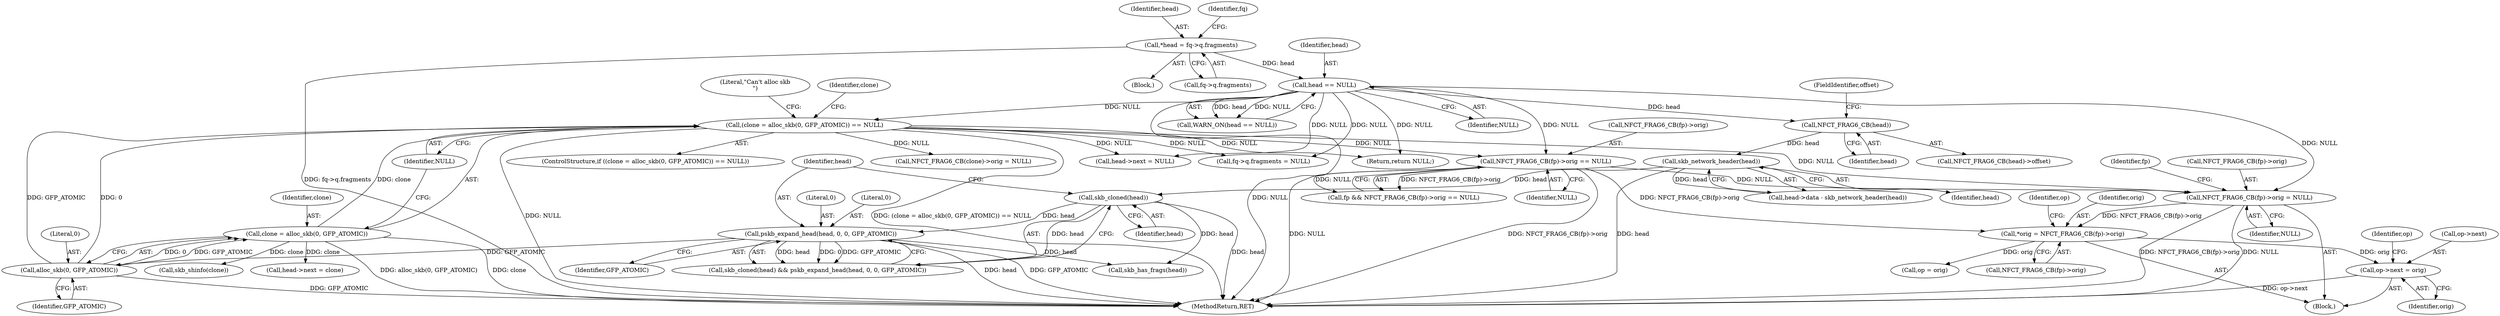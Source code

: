 digraph "0_linux_9e2dcf72023d1447f09c47d77c99b0c49659e5ce_0@pointer" {
"1000530" [label="(Call,op->next = orig)"];
"1000524" [label="(Call,*orig = NFCT_FRAG6_CB(fp)->orig)"];
"1000498" [label="(Call,NFCT_FRAG6_CB(fp)->orig == NULL)"];
"1000125" [label="(Call,head == NULL)"];
"1000114" [label="(Call,*head = fq->q.fragments)"];
"1000187" [label="(Call,(clone = alloc_skb(0, GFP_ATOMIC)) == NULL)"];
"1000188" [label="(Call,clone = alloc_skb(0, GFP_ATOMIC))"];
"1000190" [label="(Call,alloc_skb(0, GFP_ATOMIC))"];
"1000167" [label="(Call,pskb_expand_head(head, 0, 0, GFP_ATOMIC))"];
"1000165" [label="(Call,skb_cloned(head))"];
"1000142" [label="(Call,skb_network_header(head))"];
"1000131" [label="(Call,NFCT_FRAG6_CB(head))"];
"1000538" [label="(Call,NFCT_FRAG6_CB(fp)->orig = NULL)"];
"1000166" [label="(Identifier,head)"];
"1000482" [label="(Call,fq->q.fragments = NULL)"];
"1000188" [label="(Call,clone = alloc_skb(0, GFP_ATOMIC))"];
"1000126" [label="(Identifier,head)"];
"1000503" [label="(Identifier,NULL)"];
"1000196" [label="(Literal,\"Can't alloc skb\n\")"];
"1000526" [label="(Call,NFCT_FRAG6_CB(fp)->orig)"];
"1000186" [label="(ControlStructure,if ((clone = alloc_skb(0, GFP_ATOMIC)) == NULL))"];
"1000191" [label="(Literal,0)"];
"1000522" [label="(Block,)"];
"1000177" [label="(Call,skb_has_frags(head))"];
"1000212" [label="(Call,skb_shinfo(clone))"];
"1000143" [label="(Identifier,head)"];
"1000530" [label="(Call,op->next = orig)"];
"1000531" [label="(Call,op->next)"];
"1000496" [label="(Call,fp && NFCT_FRAG6_CB(fp)->orig == NULL)"];
"1000167" [label="(Call,pskb_expand_head(head, 0, 0, GFP_ATOMIC))"];
"1000130" [label="(Call,NFCT_FRAG6_CB(head)->offset)"];
"1000205" [label="(Call,head->next = clone)"];
"1000498" [label="(Call,NFCT_FRAG6_CB(fp)->orig == NULL)"];
"1000518" [label="(Identifier,fp)"];
"1000499" [label="(Call,NFCT_FRAG6_CB(fp)->orig)"];
"1000171" [label="(Identifier,GFP_ATOMIC)"];
"1000165" [label="(Call,skb_cloned(head))"];
"1000110" [label="(Block,)"];
"1000189" [label="(Identifier,clone)"];
"1000535" [label="(Call,op = orig)"];
"1000190" [label="(Call,alloc_skb(0, GFP_ATOMIC))"];
"1000142" [label="(Call,skb_network_header(head))"];
"1000538" [label="(Call,NFCT_FRAG6_CB(fp)->orig = NULL)"];
"1000164" [label="(Call,skb_cloned(head) && pskb_expand_head(head, 0, 0, GFP_ATOMIC))"];
"1000536" [label="(Identifier,op)"];
"1000138" [label="(Call,head->data - skb_network_header(head))"];
"1000169" [label="(Literal,0)"];
"1000200" [label="(Identifier,clone)"];
"1000124" [label="(Call,WARN_ON(head == NULL))"];
"1000133" [label="(FieldIdentifier,offset)"];
"1000556" [label="(MethodReturn,RET)"];
"1000131" [label="(Call,NFCT_FRAG6_CB(head))"];
"1000554" [label="(Return,return NULL;)"];
"1000125" [label="(Call,head == NULL)"];
"1000187" [label="(Call,(clone = alloc_skb(0, GFP_ATOMIC)) == NULL)"];
"1000127" [label="(Identifier,NULL)"];
"1000532" [label="(Identifier,op)"];
"1000539" [label="(Call,NFCT_FRAG6_CB(fp)->orig)"];
"1000168" [label="(Identifier,head)"];
"1000282" [label="(Call,NFCT_FRAG6_CB(clone)->orig = NULL)"];
"1000116" [label="(Call,fq->q.fragments)"];
"1000115" [label="(Identifier,head)"];
"1000525" [label="(Identifier,orig)"];
"1000438" [label="(Call,head->next = NULL)"];
"1000192" [label="(Identifier,GFP_ATOMIC)"];
"1000114" [label="(Call,*head = fq->q.fragments)"];
"1000170" [label="(Literal,0)"];
"1000132" [label="(Identifier,head)"];
"1000524" [label="(Call,*orig = NFCT_FRAG6_CB(fp)->orig)"];
"1000543" [label="(Identifier,NULL)"];
"1000534" [label="(Identifier,orig)"];
"1000193" [label="(Identifier,NULL)"];
"1000123" [label="(Identifier,fq)"];
"1000530" -> "1000522"  [label="AST: "];
"1000530" -> "1000534"  [label="CFG: "];
"1000531" -> "1000530"  [label="AST: "];
"1000534" -> "1000530"  [label="AST: "];
"1000536" -> "1000530"  [label="CFG: "];
"1000530" -> "1000556"  [label="DDG: op->next"];
"1000524" -> "1000530"  [label="DDG: orig"];
"1000524" -> "1000522"  [label="AST: "];
"1000524" -> "1000526"  [label="CFG: "];
"1000525" -> "1000524"  [label="AST: "];
"1000526" -> "1000524"  [label="AST: "];
"1000532" -> "1000524"  [label="CFG: "];
"1000498" -> "1000524"  [label="DDG: NFCT_FRAG6_CB(fp)->orig"];
"1000538" -> "1000524"  [label="DDG: NFCT_FRAG6_CB(fp)->orig"];
"1000524" -> "1000535"  [label="DDG: orig"];
"1000498" -> "1000496"  [label="AST: "];
"1000498" -> "1000503"  [label="CFG: "];
"1000499" -> "1000498"  [label="AST: "];
"1000503" -> "1000498"  [label="AST: "];
"1000496" -> "1000498"  [label="CFG: "];
"1000498" -> "1000556"  [label="DDG: NULL"];
"1000498" -> "1000556"  [label="DDG: NFCT_FRAG6_CB(fp)->orig"];
"1000498" -> "1000496"  [label="DDG: NFCT_FRAG6_CB(fp)->orig"];
"1000498" -> "1000496"  [label="DDG: NULL"];
"1000125" -> "1000498"  [label="DDG: NULL"];
"1000187" -> "1000498"  [label="DDG: NULL"];
"1000498" -> "1000538"  [label="DDG: NULL"];
"1000125" -> "1000124"  [label="AST: "];
"1000125" -> "1000127"  [label="CFG: "];
"1000126" -> "1000125"  [label="AST: "];
"1000127" -> "1000125"  [label="AST: "];
"1000124" -> "1000125"  [label="CFG: "];
"1000125" -> "1000556"  [label="DDG: NULL"];
"1000125" -> "1000124"  [label="DDG: head"];
"1000125" -> "1000124"  [label="DDG: NULL"];
"1000114" -> "1000125"  [label="DDG: head"];
"1000125" -> "1000131"  [label="DDG: head"];
"1000125" -> "1000187"  [label="DDG: NULL"];
"1000125" -> "1000438"  [label="DDG: NULL"];
"1000125" -> "1000482"  [label="DDG: NULL"];
"1000125" -> "1000538"  [label="DDG: NULL"];
"1000125" -> "1000554"  [label="DDG: NULL"];
"1000114" -> "1000110"  [label="AST: "];
"1000114" -> "1000116"  [label="CFG: "];
"1000115" -> "1000114"  [label="AST: "];
"1000116" -> "1000114"  [label="AST: "];
"1000123" -> "1000114"  [label="CFG: "];
"1000114" -> "1000556"  [label="DDG: fq->q.fragments"];
"1000187" -> "1000186"  [label="AST: "];
"1000187" -> "1000193"  [label="CFG: "];
"1000188" -> "1000187"  [label="AST: "];
"1000193" -> "1000187"  [label="AST: "];
"1000196" -> "1000187"  [label="CFG: "];
"1000200" -> "1000187"  [label="CFG: "];
"1000187" -> "1000556"  [label="DDG: (clone = alloc_skb(0, GFP_ATOMIC)) == NULL"];
"1000187" -> "1000556"  [label="DDG: NULL"];
"1000188" -> "1000187"  [label="DDG: clone"];
"1000190" -> "1000187"  [label="DDG: 0"];
"1000190" -> "1000187"  [label="DDG: GFP_ATOMIC"];
"1000187" -> "1000282"  [label="DDG: NULL"];
"1000187" -> "1000438"  [label="DDG: NULL"];
"1000187" -> "1000482"  [label="DDG: NULL"];
"1000187" -> "1000538"  [label="DDG: NULL"];
"1000187" -> "1000554"  [label="DDG: NULL"];
"1000188" -> "1000190"  [label="CFG: "];
"1000189" -> "1000188"  [label="AST: "];
"1000190" -> "1000188"  [label="AST: "];
"1000193" -> "1000188"  [label="CFG: "];
"1000188" -> "1000556"  [label="DDG: alloc_skb(0, GFP_ATOMIC)"];
"1000188" -> "1000556"  [label="DDG: clone"];
"1000190" -> "1000188"  [label="DDG: 0"];
"1000190" -> "1000188"  [label="DDG: GFP_ATOMIC"];
"1000188" -> "1000205"  [label="DDG: clone"];
"1000188" -> "1000212"  [label="DDG: clone"];
"1000190" -> "1000192"  [label="CFG: "];
"1000191" -> "1000190"  [label="AST: "];
"1000192" -> "1000190"  [label="AST: "];
"1000190" -> "1000556"  [label="DDG: GFP_ATOMIC"];
"1000167" -> "1000190"  [label="DDG: GFP_ATOMIC"];
"1000167" -> "1000164"  [label="AST: "];
"1000167" -> "1000171"  [label="CFG: "];
"1000168" -> "1000167"  [label="AST: "];
"1000169" -> "1000167"  [label="AST: "];
"1000170" -> "1000167"  [label="AST: "];
"1000171" -> "1000167"  [label="AST: "];
"1000164" -> "1000167"  [label="CFG: "];
"1000167" -> "1000556"  [label="DDG: head"];
"1000167" -> "1000556"  [label="DDG: GFP_ATOMIC"];
"1000167" -> "1000164"  [label="DDG: head"];
"1000167" -> "1000164"  [label="DDG: 0"];
"1000167" -> "1000164"  [label="DDG: GFP_ATOMIC"];
"1000165" -> "1000167"  [label="DDG: head"];
"1000167" -> "1000177"  [label="DDG: head"];
"1000165" -> "1000164"  [label="AST: "];
"1000165" -> "1000166"  [label="CFG: "];
"1000166" -> "1000165"  [label="AST: "];
"1000168" -> "1000165"  [label="CFG: "];
"1000164" -> "1000165"  [label="CFG: "];
"1000165" -> "1000556"  [label="DDG: head"];
"1000165" -> "1000164"  [label="DDG: head"];
"1000142" -> "1000165"  [label="DDG: head"];
"1000165" -> "1000177"  [label="DDG: head"];
"1000142" -> "1000138"  [label="AST: "];
"1000142" -> "1000143"  [label="CFG: "];
"1000143" -> "1000142"  [label="AST: "];
"1000138" -> "1000142"  [label="CFG: "];
"1000142" -> "1000556"  [label="DDG: head"];
"1000142" -> "1000138"  [label="DDG: head"];
"1000131" -> "1000142"  [label="DDG: head"];
"1000131" -> "1000130"  [label="AST: "];
"1000131" -> "1000132"  [label="CFG: "];
"1000132" -> "1000131"  [label="AST: "];
"1000133" -> "1000131"  [label="CFG: "];
"1000538" -> "1000522"  [label="AST: "];
"1000538" -> "1000543"  [label="CFG: "];
"1000539" -> "1000538"  [label="AST: "];
"1000543" -> "1000538"  [label="AST: "];
"1000518" -> "1000538"  [label="CFG: "];
"1000538" -> "1000556"  [label="DDG: NULL"];
"1000538" -> "1000556"  [label="DDG: NFCT_FRAG6_CB(fp)->orig"];
}
